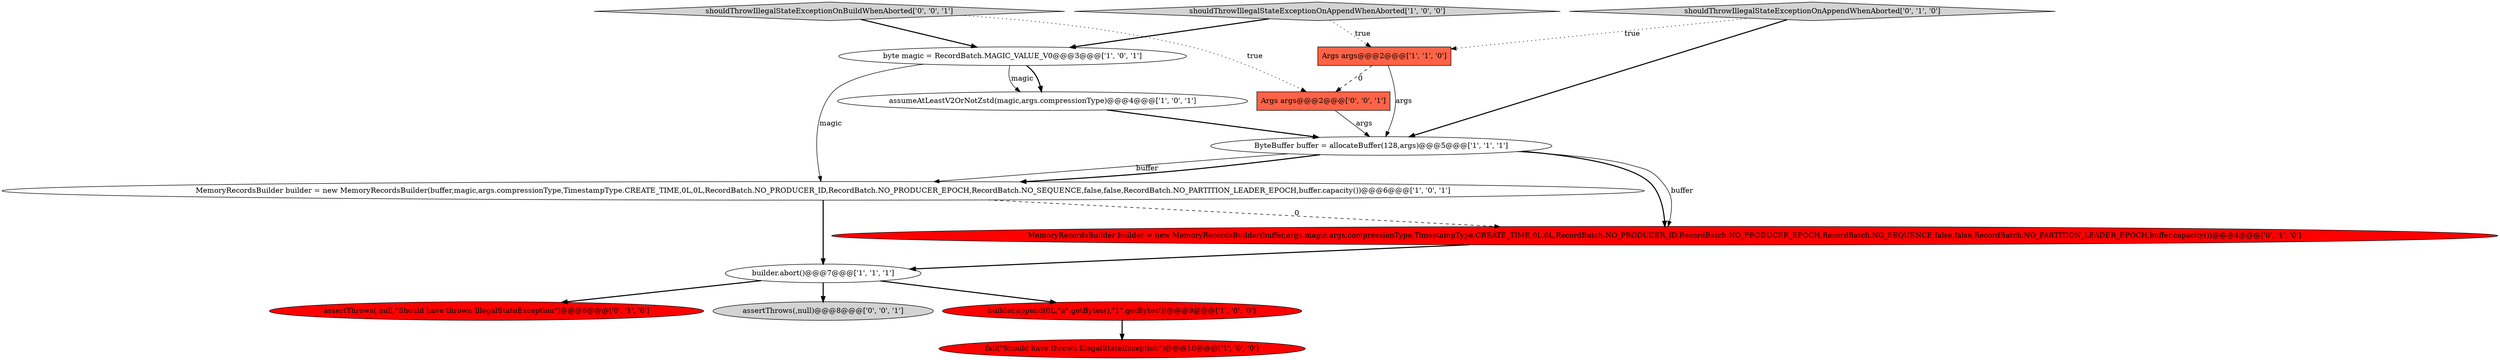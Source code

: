 digraph {
3 [style = filled, label = "assumeAtLeastV2OrNotZstd(magic,args.compressionType)@@@4@@@['1', '0', '1']", fillcolor = white, shape = ellipse image = "AAA0AAABBB1BBB"];
9 [style = filled, label = "assertThrows(,null,\"Should have thrown IllegalStateException\")@@@6@@@['0', '1', '0']", fillcolor = red, shape = ellipse image = "AAA1AAABBB2BBB"];
4 [style = filled, label = "Args args@@@2@@@['1', '1', '0']", fillcolor = tomato, shape = box image = "AAA0AAABBB1BBB"];
14 [style = filled, label = "shouldThrowIllegalStateExceptionOnBuildWhenAborted['0', '0', '1']", fillcolor = lightgray, shape = diamond image = "AAA0AAABBB3BBB"];
11 [style = filled, label = "shouldThrowIllegalStateExceptionOnAppendWhenAborted['0', '1', '0']", fillcolor = lightgray, shape = diamond image = "AAA0AAABBB2BBB"];
10 [style = filled, label = "MemoryRecordsBuilder builder = new MemoryRecordsBuilder(buffer,args.magic,args.compressionType,TimestampType.CREATE_TIME,0L,0L,RecordBatch.NO_PRODUCER_ID,RecordBatch.NO_PRODUCER_EPOCH,RecordBatch.NO_SEQUENCE,false,false,RecordBatch.NO_PARTITION_LEADER_EPOCH,buffer.capacity())@@@4@@@['0', '1', '0']", fillcolor = red, shape = ellipse image = "AAA1AAABBB2BBB"];
1 [style = filled, label = "byte magic = RecordBatch.MAGIC_VALUE_V0@@@3@@@['1', '0', '1']", fillcolor = white, shape = ellipse image = "AAA0AAABBB1BBB"];
5 [style = filled, label = "fail(\"Should have thrown IllegalStateException\")@@@10@@@['1', '0', '0']", fillcolor = red, shape = ellipse image = "AAA1AAABBB1BBB"];
13 [style = filled, label = "assertThrows(,null)@@@8@@@['0', '0', '1']", fillcolor = lightgray, shape = ellipse image = "AAA0AAABBB3BBB"];
12 [style = filled, label = "Args args@@@2@@@['0', '0', '1']", fillcolor = tomato, shape = box image = "AAA0AAABBB3BBB"];
7 [style = filled, label = "MemoryRecordsBuilder builder = new MemoryRecordsBuilder(buffer,magic,args.compressionType,TimestampType.CREATE_TIME,0L,0L,RecordBatch.NO_PRODUCER_ID,RecordBatch.NO_PRODUCER_EPOCH,RecordBatch.NO_SEQUENCE,false,false,RecordBatch.NO_PARTITION_LEADER_EPOCH,buffer.capacity())@@@6@@@['1', '0', '1']", fillcolor = white, shape = ellipse image = "AAA0AAABBB1BBB"];
8 [style = filled, label = "builder.append(0L,\"a\".getBytes(),\"1\".getBytes())@@@9@@@['1', '0', '0']", fillcolor = red, shape = ellipse image = "AAA1AAABBB1BBB"];
6 [style = filled, label = "ByteBuffer buffer = allocateBuffer(128,args)@@@5@@@['1', '1', '1']", fillcolor = white, shape = ellipse image = "AAA0AAABBB1BBB"];
0 [style = filled, label = "shouldThrowIllegalStateExceptionOnAppendWhenAborted['1', '0', '0']", fillcolor = lightgray, shape = diamond image = "AAA0AAABBB1BBB"];
2 [style = filled, label = "builder.abort()@@@7@@@['1', '1', '1']", fillcolor = white, shape = ellipse image = "AAA0AAABBB1BBB"];
14->12 [style = dotted, label="true"];
11->6 [style = bold, label=""];
0->4 [style = dotted, label="true"];
1->3 [style = bold, label=""];
1->7 [style = solid, label="magic"];
3->6 [style = bold, label=""];
1->3 [style = solid, label="magic"];
2->9 [style = bold, label=""];
11->4 [style = dotted, label="true"];
14->1 [style = bold, label=""];
4->12 [style = dashed, label="0"];
2->13 [style = bold, label=""];
12->6 [style = solid, label="args"];
8->5 [style = bold, label=""];
6->7 [style = solid, label="buffer"];
7->2 [style = bold, label=""];
0->1 [style = bold, label=""];
6->10 [style = bold, label=""];
4->6 [style = solid, label="args"];
7->10 [style = dashed, label="0"];
6->10 [style = solid, label="buffer"];
10->2 [style = bold, label=""];
6->7 [style = bold, label=""];
2->8 [style = bold, label=""];
}
